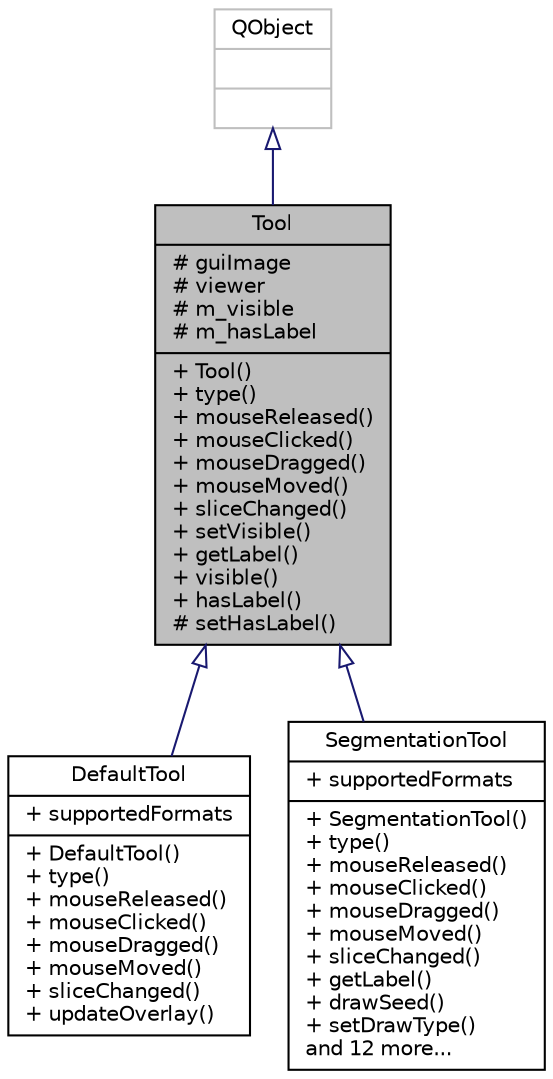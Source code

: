 digraph "Tool"
{
  edge [fontname="Helvetica",fontsize="10",labelfontname="Helvetica",labelfontsize="10"];
  node [fontname="Helvetica",fontsize="10",shape=record];
  Node1 [label="{Tool\n|# guiImage\l# viewer\l# m_visible\l# m_hasLabel\l|+ Tool()\l+ type()\l+ mouseReleased()\l+ mouseClicked()\l+ mouseDragged()\l+ mouseMoved()\l+ sliceChanged()\l+ setVisible()\l+ getLabel()\l+ visible()\l+ hasLabel()\l# setHasLabel()\l}",height=0.2,width=0.4,color="black", fillcolor="grey75", style="filled", fontcolor="black"];
  Node2 -> Node1 [dir="back",color="midnightblue",fontsize="10",style="solid",arrowtail="onormal",fontname="Helvetica"];
  Node2 [label="{QObject\n||}",height=0.2,width=0.4,color="grey75", fillcolor="white", style="filled"];
  Node1 -> Node3 [dir="back",color="midnightblue",fontsize="10",style="solid",arrowtail="onormal",fontname="Helvetica"];
  Node3 [label="{DefaultTool\n|+ supportedFormats\l|+ DefaultTool()\l+ type()\l+ mouseReleased()\l+ mouseClicked()\l+ mouseDragged()\l+ mouseMoved()\l+ sliceChanged()\l+ updateOverlay()\l}",height=0.2,width=0.4,color="black", fillcolor="white", style="filled",URL="$class_default_tool.html"];
  Node1 -> Node4 [dir="back",color="midnightblue",fontsize="10",style="solid",arrowtail="onormal",fontname="Helvetica"];
  Node4 [label="{SegmentationTool\n|+ supportedFormats\l|+ SegmentationTool()\l+ type()\l+ mouseReleased()\l+ mouseClicked()\l+ mouseDragged()\l+ mouseMoved()\l+ sliceChanged()\l+ getLabel()\l+ drawSeed()\l+ setDrawType()\land 12 more...\l}",height=0.2,width=0.4,color="black", fillcolor="white", style="filled",URL="$class_segmentation_tool.html"];
}
